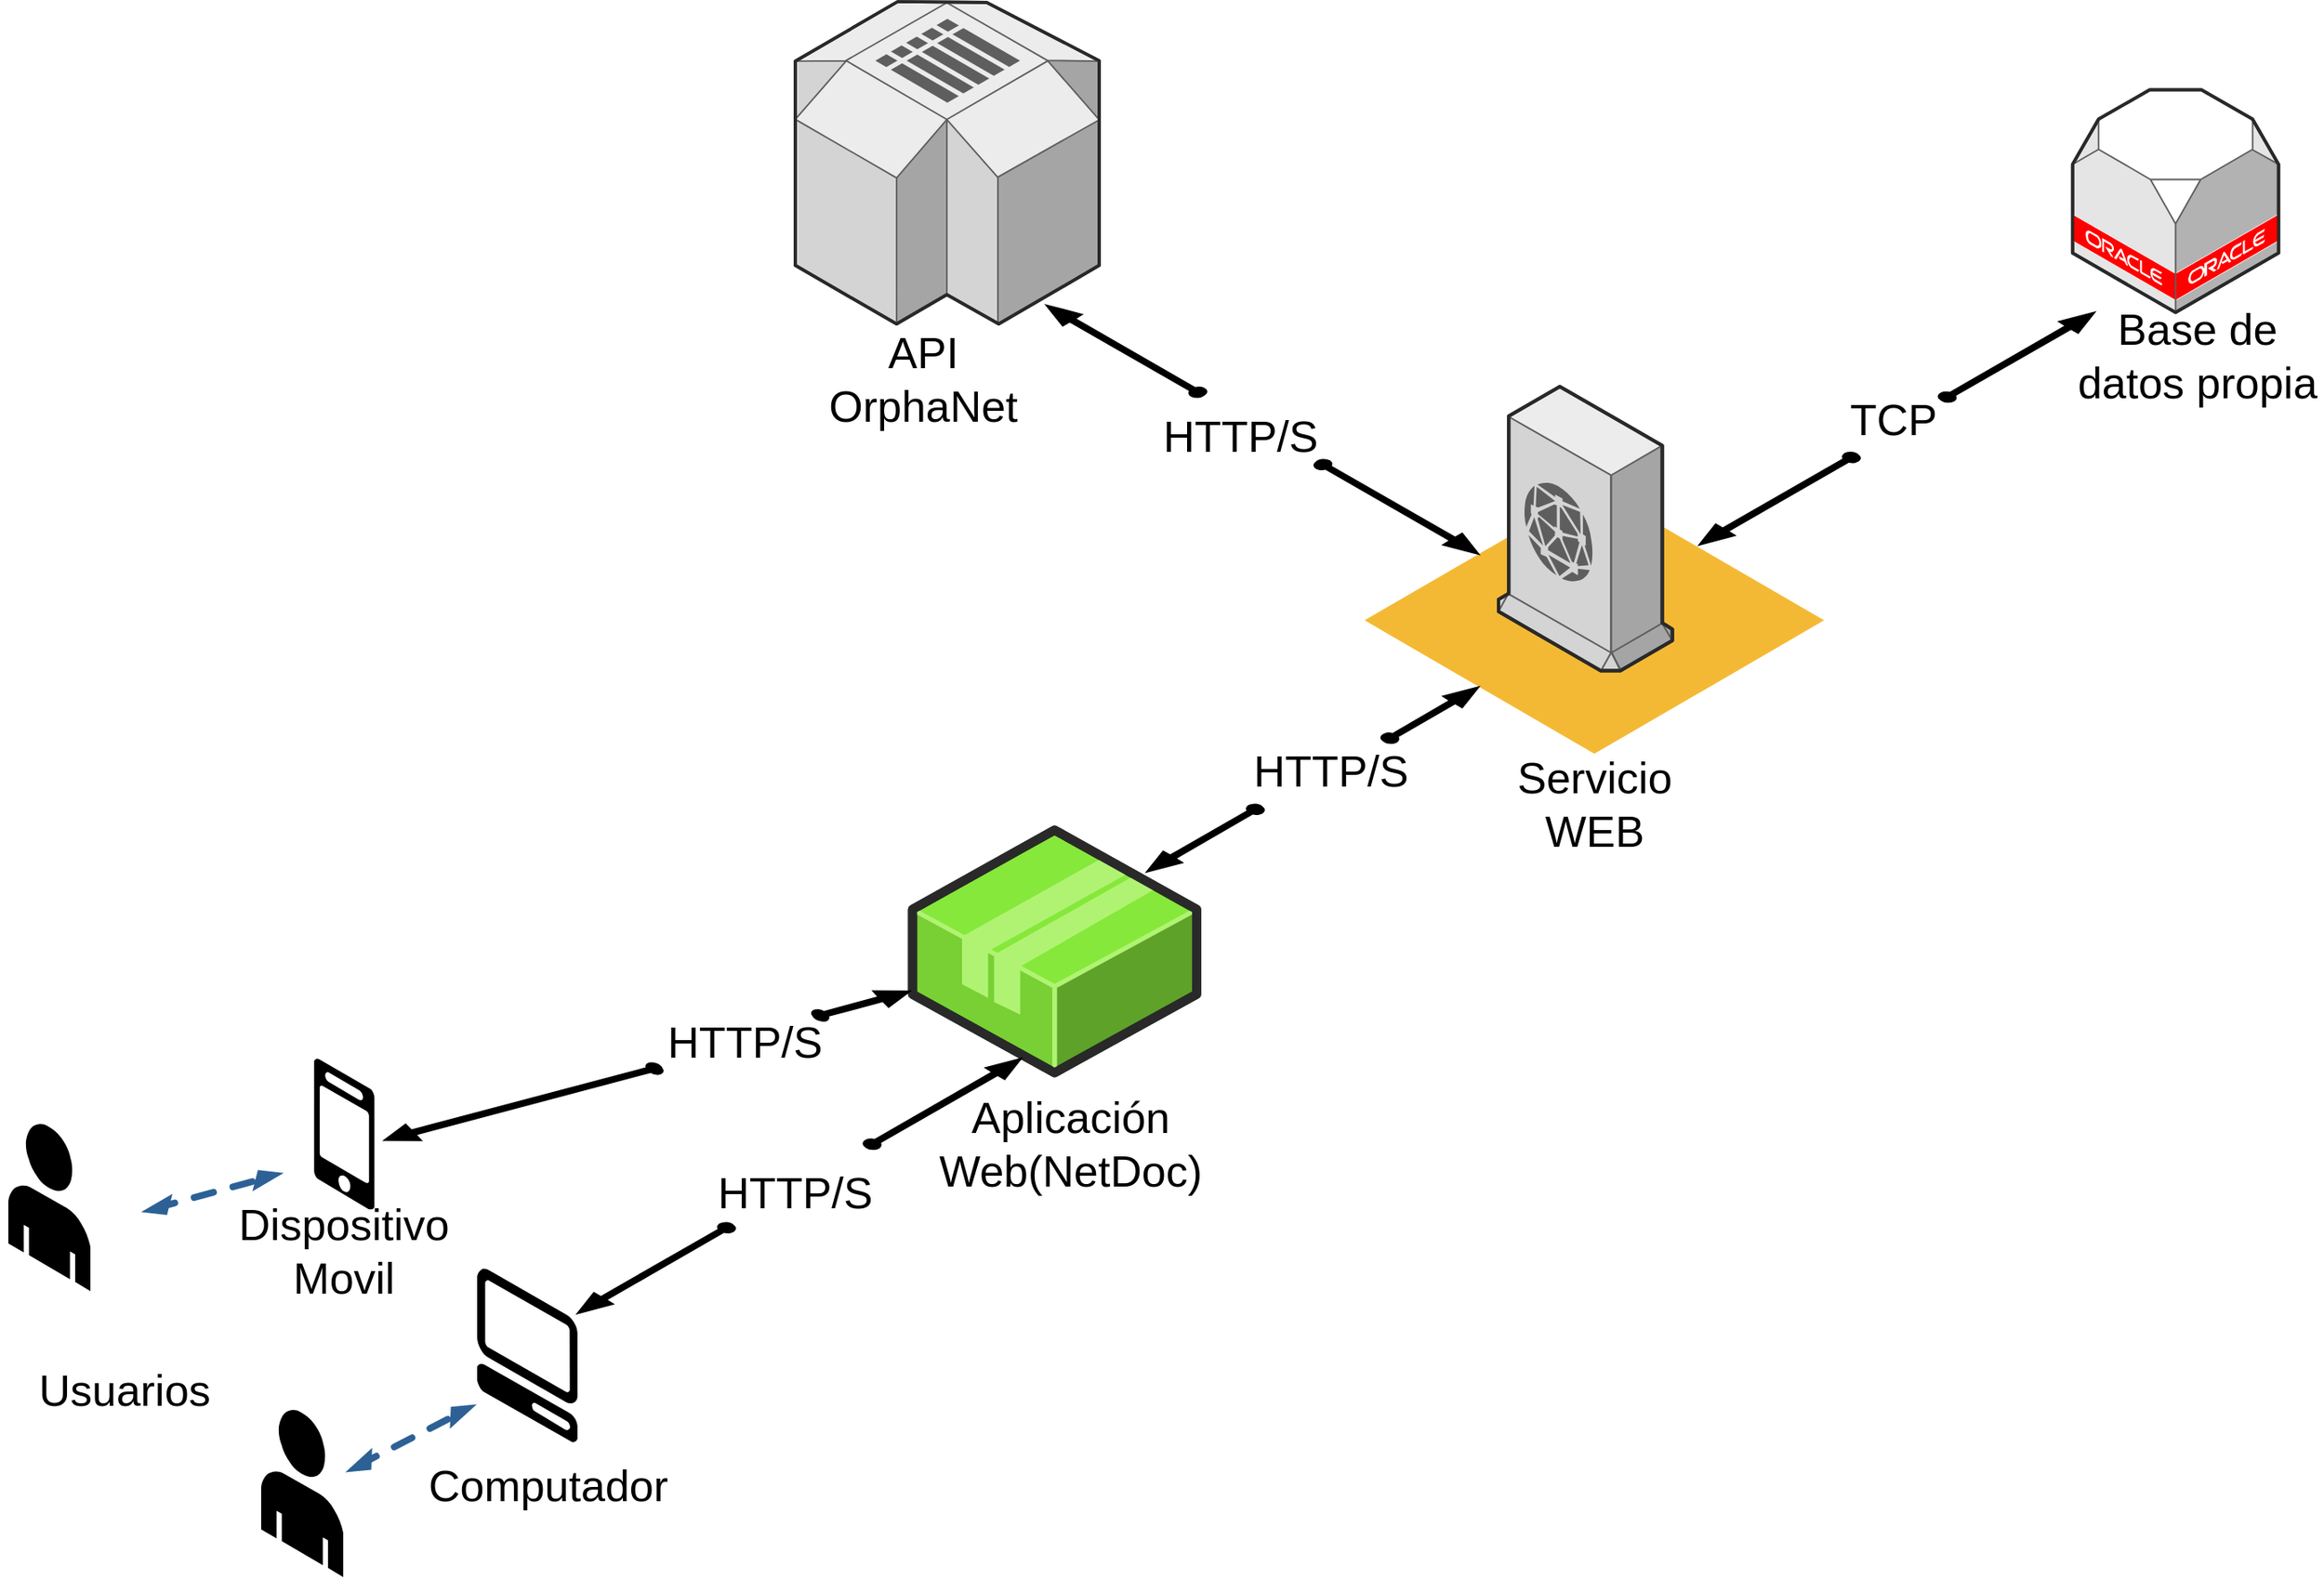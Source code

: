 <mxfile version="13.2.4" type="device"><diagram name="Page-1" id="aaaa8250-4180-3840-79b5-4cada1eebb92"><mxGraphModel dx="2401" dy="1109" grid="1" gridSize="10" guides="1" tooltips="1" connect="1" arrows="1" fold="1" page="1" pageScale="1" pageWidth="850" pageHeight="1100" background="#ffffff" math="0" shadow="0"><root><mxCell id="0"/><mxCell id="1" parent="0"/><mxCell id="IsqtzOdp-m_9IKlj6Urs-5" value="" style="verticalLabelPosition=bottom;html=1;verticalAlign=top;strokeWidth=1;align=center;outlineConnect=0;dashed=0;outlineConnect=0;shape=mxgraph.aws3d.spot;aspect=fixed;" vertex="1" parent="1"><mxGeometry x="610" y="340" width="274.44" height="159.35" as="geometry"/></mxCell><mxCell id="IsqtzOdp-m_9IKlj6Urs-1" value="" style="verticalLabelPosition=bottom;html=1;verticalAlign=top;strokeWidth=1;align=center;outlineConnect=0;dashed=0;outlineConnect=0;shape=mxgraph.aws3d.oracleDbServer;fillColor=#ffffff;strokeColor=#5E5E5E;aspect=fixed;" vertex="1" parent="1"><mxGeometry x="1032.85" y="102.72" width="123" height="133" as="geometry"/></mxCell><mxCell id="IsqtzOdp-m_9IKlj6Urs-2" value="" style="verticalLabelPosition=bottom;html=1;verticalAlign=top;strokeWidth=1;align=center;outlineConnect=0;dashed=0;outlineConnect=0;shape=mxgraph.aws3d.simpleDb2;fillColor=#ECECEC;strokeColor=#5E5E5E;aspect=fixed;" vertex="1" parent="1"><mxGeometry x="270" y="50" width="181.5" height="192.6" as="geometry"/></mxCell><mxCell id="IsqtzOdp-m_9IKlj6Urs-9" value="" style="verticalLabelPosition=bottom;html=1;verticalAlign=top;strokeWidth=1;align=center;outlineConnect=0;dashed=0;outlineConnect=0;shape=mxgraph.aws3d.arrowNE;fillColor=#000000;aspect=fixed;" vertex="1" parent="1"><mxGeometry x="952.85" y="235.72" width="93" height="53.14" as="geometry"/></mxCell><mxCell id="IsqtzOdp-m_9IKlj6Urs-10" value="&lt;font style=&quot;font-size: 26px&quot;&gt;TCP&lt;/font&gt;" style="text;html=1;strokeColor=none;fillColor=none;align=center;verticalAlign=middle;whiteSpace=wrap;rounded=0;" vertex="1" parent="1"><mxGeometry x="905.85" y="289.72" width="40" height="20" as="geometry"/></mxCell><mxCell id="IsqtzOdp-m_9IKlj6Urs-12" value="" style="verticalLabelPosition=bottom;html=1;verticalAlign=top;strokeWidth=1;align=center;outlineConnect=0;dashed=0;outlineConnect=0;shape=mxgraph.aws3d.arrowSW;fillColor=#000000;aspect=fixed;" vertex="1" parent="1"><mxGeometry x="810" y="319.72" width="95.85" height="54.76" as="geometry"/></mxCell><mxCell id="IsqtzOdp-m_9IKlj6Urs-15" value="&lt;span style=&quot;font-size: 26px&quot;&gt;Base de datos propia&lt;/span&gt;" style="text;html=1;strokeColor=none;fillColor=none;align=center;verticalAlign=middle;whiteSpace=wrap;rounded=0;" vertex="1" parent="1"><mxGeometry x="1032.85" y="252.29" width="148.5" height="20" as="geometry"/></mxCell><mxCell id="IsqtzOdp-m_9IKlj6Urs-17" value="" style="verticalLabelPosition=bottom;html=1;verticalAlign=top;strokeWidth=1;align=center;outlineConnect=0;dashed=0;outlineConnect=0;shape=mxgraph.aws3d.mobile_worker;aspect=fixed;strokeColor=none;fillColor=#77777;" vertex="1" parent="1"><mxGeometry x="-17.38" y="681.6" width="36" height="90" as="geometry"/></mxCell><mxCell id="IsqtzOdp-m_9IKlj6Urs-18" value="" style="verticalLabelPosition=bottom;html=1;verticalAlign=top;strokeWidth=1;align=center;outlineConnect=0;dashed=0;outlineConnect=0;shape=mxgraph.aws3d.end_user;strokeColor=none;fillColor=#77777;aspect=fixed;" vertex="1" parent="1"><mxGeometry x="-200" y="720" width="49" height="100.46" as="geometry"/></mxCell><mxCell id="IsqtzOdp-m_9IKlj6Urs-19" value="" style="verticalLabelPosition=bottom;html=1;verticalAlign=top;strokeWidth=1;align=center;outlineConnect=0;dashed=0;outlineConnect=0;shape=mxgraph.aws3d.dashedEdgeDouble;fillColor=#336600;aspect=fixed;direction=north;rotation=45;strokeColor=#3A5431;fontColor=#ffffff;" vertex="1" parent="1"><mxGeometry x="-100" y="723.2" width="43.75" height="76.8" as="geometry"/></mxCell><mxCell id="IsqtzOdp-m_9IKlj6Urs-21" value="" style="verticalLabelPosition=bottom;html=1;verticalAlign=top;strokeWidth=1;align=center;outlineConnect=0;dashed=0;outlineConnect=0;shape=mxgraph.aws3d.cloudfront;fillColor=#ECECEC;strokeColor=#5E5E5E;aspect=fixed;" vertex="1" parent="1"><mxGeometry x="690" y="280" width="103.8" height="169.8" as="geometry"/></mxCell><mxCell id="IsqtzOdp-m_9IKlj6Urs-22" value="" style="verticalLabelPosition=bottom;html=1;verticalAlign=top;strokeWidth=1;align=center;outlineConnect=0;dashed=0;outlineConnect=0;shape=mxgraph.aws3d.arrowNW;fillColor=#000000;aspect=fixed;" vertex="1" parent="1"><mxGeometry x="420" y="231.43" width="95.5" height="54.57" as="geometry"/></mxCell><mxCell id="IsqtzOdp-m_9IKlj6Urs-23" value="&lt;span style=&quot;font-size: 26px&quot;&gt;API OrphaNet&lt;/span&gt;" style="text;html=1;strokeColor=none;fillColor=none;align=center;verticalAlign=middle;whiteSpace=wrap;rounded=0;" vertex="1" parent="1"><mxGeometry x="271.5" y="266" width="148.5" height="20" as="geometry"/></mxCell><mxCell id="IsqtzOdp-m_9IKlj6Urs-24" value="&lt;font style=&quot;font-size: 26px&quot;&gt;HTTP/S&lt;/font&gt;" style="text;html=1;strokeColor=none;fillColor=none;align=center;verticalAlign=middle;whiteSpace=wrap;rounded=0;" vertex="1" parent="1"><mxGeometry x="515.5" y="300" width="40" height="20" as="geometry"/></mxCell><mxCell id="IsqtzOdp-m_9IKlj6Urs-25" value="" style="verticalLabelPosition=bottom;html=1;verticalAlign=top;strokeWidth=1;align=center;outlineConnect=0;dashed=0;outlineConnect=0;shape=mxgraph.aws3d.arrowSE;fillColor=#000000;aspect=fixed;" vertex="1" parent="1"><mxGeometry x="580" y="324" width="98" height="56" as="geometry"/></mxCell><mxCell id="IsqtzOdp-m_9IKlj6Urs-26" value="" style="verticalLabelPosition=bottom;html=1;verticalAlign=top;strokeWidth=1;align=center;outlineConnect=0;dashed=0;outlineConnect=0;shape=mxgraph.aws3d.arrowNE;fillColor=#000000;aspect=fixed;" vertex="1" parent="1"><mxGeometry x="620" y="459.56" width="58" height="33.14" as="geometry"/></mxCell><mxCell id="IsqtzOdp-m_9IKlj6Urs-27" value="&lt;font style=&quot;font-size: 26px&quot;&gt;HTTP/S&lt;/font&gt;" style="text;html=1;strokeColor=none;fillColor=none;align=center;verticalAlign=middle;whiteSpace=wrap;rounded=0;" vertex="1" parent="1"><mxGeometry x="570" y="500.0" width="40" height="20" as="geometry"/></mxCell><mxCell id="IsqtzOdp-m_9IKlj6Urs-28" value="" style="verticalLabelPosition=bottom;html=1;verticalAlign=top;strokeWidth=1;align=center;outlineConnect=0;dashed=0;outlineConnect=0;shape=mxgraph.aws3d.arrowSW;fillColor=#000000;aspect=fixed;" vertex="1" parent="1"><mxGeometry x="480" y="530" width="69.86" height="39.92" as="geometry"/></mxCell><mxCell id="IsqtzOdp-m_9IKlj6Urs-30" value="&lt;span style=&quot;font-size: 26px&quot;&gt;Servicio WEB&lt;/span&gt;" style="text;html=1;strokeColor=none;fillColor=none;align=center;verticalAlign=middle;whiteSpace=wrap;rounded=0;" vertex="1" parent="1"><mxGeometry x="672.97" y="520" width="148.5" height="20" as="geometry"/></mxCell><mxCell id="IsqtzOdp-m_9IKlj6Urs-32" value="" style="verticalLabelPosition=bottom;html=1;verticalAlign=top;strokeWidth=1;align=center;outlineConnect=0;dashed=0;outlineConnect=0;shape=mxgraph.aws3d.end_user;strokeColor=none;fillColor=#77777;aspect=fixed;" vertex="1" parent="1"><mxGeometry x="-49.0" y="890.86" width="49" height="100.46" as="geometry"/></mxCell><mxCell id="IsqtzOdp-m_9IKlj6Urs-33" value="" style="verticalLabelPosition=bottom;html=1;verticalAlign=top;strokeWidth=1;align=center;outlineConnect=0;dashed=0;outlineConnect=0;shape=mxgraph.aws3d.dashedEdgeDouble;fillColor=#000000;aspect=fixed;direction=north;rotation=33;" vertex="1" parent="1"><mxGeometry x="18.62" y="870" width="43.75" height="76.8" as="geometry"/></mxCell><mxCell id="IsqtzOdp-m_9IKlj6Urs-34" value="" style="verticalLabelPosition=bottom;html=1;verticalAlign=top;strokeWidth=1;align=center;outlineConnect=0;dashed=0;outlineConnect=0;shape=mxgraph.aws3d.client;aspect=fixed;strokeColor=none;fillColor=#77777;" vertex="1" parent="1"><mxGeometry x="80" y="806.86" width="60" height="104" as="geometry"/></mxCell><mxCell id="IsqtzOdp-m_9IKlj6Urs-35" value="&lt;span style=&quot;font-size: 26px&quot;&gt;Usuarios&lt;/span&gt;" style="text;html=1;strokeColor=none;fillColor=none;align=center;verticalAlign=middle;whiteSpace=wrap;rounded=0;" vertex="1" parent="1"><mxGeometry x="-204.75" y="870" width="148.5" height="20" as="geometry"/></mxCell><mxCell id="IsqtzOdp-m_9IKlj6Urs-36" value="&lt;span style=&quot;font-size: 26px&quot;&gt;Dispositivo&lt;br&gt;Movil&lt;br&gt;&lt;/span&gt;" style="text;html=1;strokeColor=none;fillColor=none;align=center;verticalAlign=middle;whiteSpace=wrap;rounded=0;" vertex="1" parent="1"><mxGeometry x="-73.63" y="786.86" width="148.5" height="20" as="geometry"/></mxCell><mxCell id="IsqtzOdp-m_9IKlj6Urs-37" value="&lt;span style=&quot;font-size: 26px&quot;&gt;Computador&lt;br&gt;&lt;/span&gt;" style="text;html=1;strokeColor=none;fillColor=none;align=center;verticalAlign=middle;whiteSpace=wrap;rounded=0;" vertex="1" parent="1"><mxGeometry x="47.75" y="926.8" width="148.5" height="20" as="geometry"/></mxCell><mxCell id="IsqtzOdp-m_9IKlj6Urs-40" value="" style="verticalLabelPosition=bottom;html=1;verticalAlign=top;strokeWidth=1;align=center;outlineConnect=0;dashed=0;outlineConnect=0;shape=mxgraph.aws3d.application2;fillColor=#86E83A;strokeColor=#B0F373;aspect=fixed;" vertex="1" parent="1"><mxGeometry x="340" y="544.95" width="169.69" height="145.05" as="geometry"/></mxCell><mxCell id="IsqtzOdp-m_9IKlj6Urs-41" value="&lt;span style=&quot;font-size: 26px&quot;&gt;Aplicación Web(NetDoc)&lt;/span&gt;" style="text;html=1;strokeColor=none;fillColor=none;align=center;verticalAlign=middle;whiteSpace=wrap;rounded=0;" vertex="1" parent="1"><mxGeometry x="360.0" y="723.2" width="148.5" height="20" as="geometry"/></mxCell><mxCell id="IsqtzOdp-m_9IKlj6Urs-42" value="" style="verticalLabelPosition=bottom;html=1;verticalAlign=top;strokeWidth=1;align=center;outlineConnect=0;dashed=0;outlineConnect=0;shape=mxgraph.aws3d.arrowNE;fillColor=#000000;aspect=fixed;rotation=15;" vertex="1" parent="1"><mxGeometry x="282.28" y="634.03" width="53" height="30.28" as="geometry"/></mxCell><mxCell id="IsqtzOdp-m_9IKlj6Urs-43" value="" style="verticalLabelPosition=bottom;html=1;verticalAlign=top;strokeWidth=1;align=center;outlineConnect=0;dashed=0;outlineConnect=0;shape=mxgraph.aws3d.arrowNE;fillColor=#000000;aspect=fixed;rotation=15;direction=west;" vertex="1" parent="1"><mxGeometry x="33.23" y="665.46" width="149.77" height="85.58" as="geometry"/></mxCell><mxCell id="IsqtzOdp-m_9IKlj6Urs-44" value="&lt;font style=&quot;font-size: 26px&quot;&gt;HTTP/S&lt;/font&gt;" style="text;html=1;strokeColor=none;fillColor=none;align=center;verticalAlign=middle;whiteSpace=wrap;rounded=0;" vertex="1" parent="1"><mxGeometry x="220" y="661.6" width="40" height="20" as="geometry"/></mxCell><mxCell id="IsqtzOdp-m_9IKlj6Urs-47" value="&lt;font style=&quot;font-size: 26px&quot;&gt;HTTP/S&lt;/font&gt;" style="text;html=1;strokeColor=none;fillColor=none;align=center;verticalAlign=middle;whiteSpace=wrap;rounded=0;" vertex="1" parent="1"><mxGeometry x="250" y="751.6" width="40" height="20" as="geometry"/></mxCell><mxCell id="IsqtzOdp-m_9IKlj6Urs-48" value="" style="verticalLabelPosition=bottom;html=1;verticalAlign=top;strokeWidth=1;align=center;outlineConnect=0;dashed=0;outlineConnect=0;shape=mxgraph.aws3d.arrowNE;fillColor=#000000;aspect=fixed;" vertex="1" parent="1"><mxGeometry x="310.75" y="681.6" width="94" height="53.72" as="geometry"/></mxCell><mxCell id="IsqtzOdp-m_9IKlj6Urs-49" value="" style="verticalLabelPosition=bottom;html=1;verticalAlign=top;strokeWidth=1;align=center;outlineConnect=0;dashed=0;outlineConnect=0;shape=mxgraph.aws3d.arrowNE;fillColor=#000000;aspect=fixed;direction=west;" vertex="1" parent="1"><mxGeometry x="140" y="780" width="94" height="53.72" as="geometry"/></mxCell></root></mxGraphModel></diagram></mxfile>